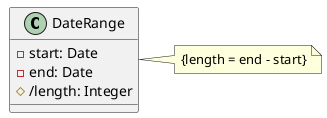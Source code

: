 @startuml

class DateRange {
    - start: Date
    - end: Date
    # /length: Integer
}

note right: {length = end - start}

@enduml
